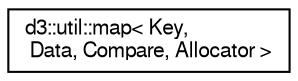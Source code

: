 digraph "Graphical Class Hierarchy"
{
  edge [fontname="FreeSans",fontsize="10",labelfontname="FreeSans",labelfontsize="10"];
  node [fontname="FreeSans",fontsize="10",shape=record];
  rankdir="LR";
  Node1 [label="d3::util::map\< Key,\l Data, Compare, Allocator \>",height=0.2,width=0.4,color="black", fillcolor="white", style="filled",URL="$structd3_1_1util_1_1map.html"];
}
